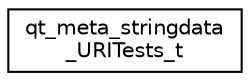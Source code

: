 digraph "Graphical Class Hierarchy"
{
 // LATEX_PDF_SIZE
  edge [fontname="Helvetica",fontsize="10",labelfontname="Helvetica",labelfontsize="10"];
  node [fontname="Helvetica",fontsize="10",shape=record];
  rankdir="LR";
  Node0 [label="qt_meta_stringdata\l_URITests_t",height=0.2,width=0.4,color="black", fillcolor="white", style="filled",URL="$structqt__meta__stringdata___u_r_i_tests__t.html",tooltip=" "];
}
